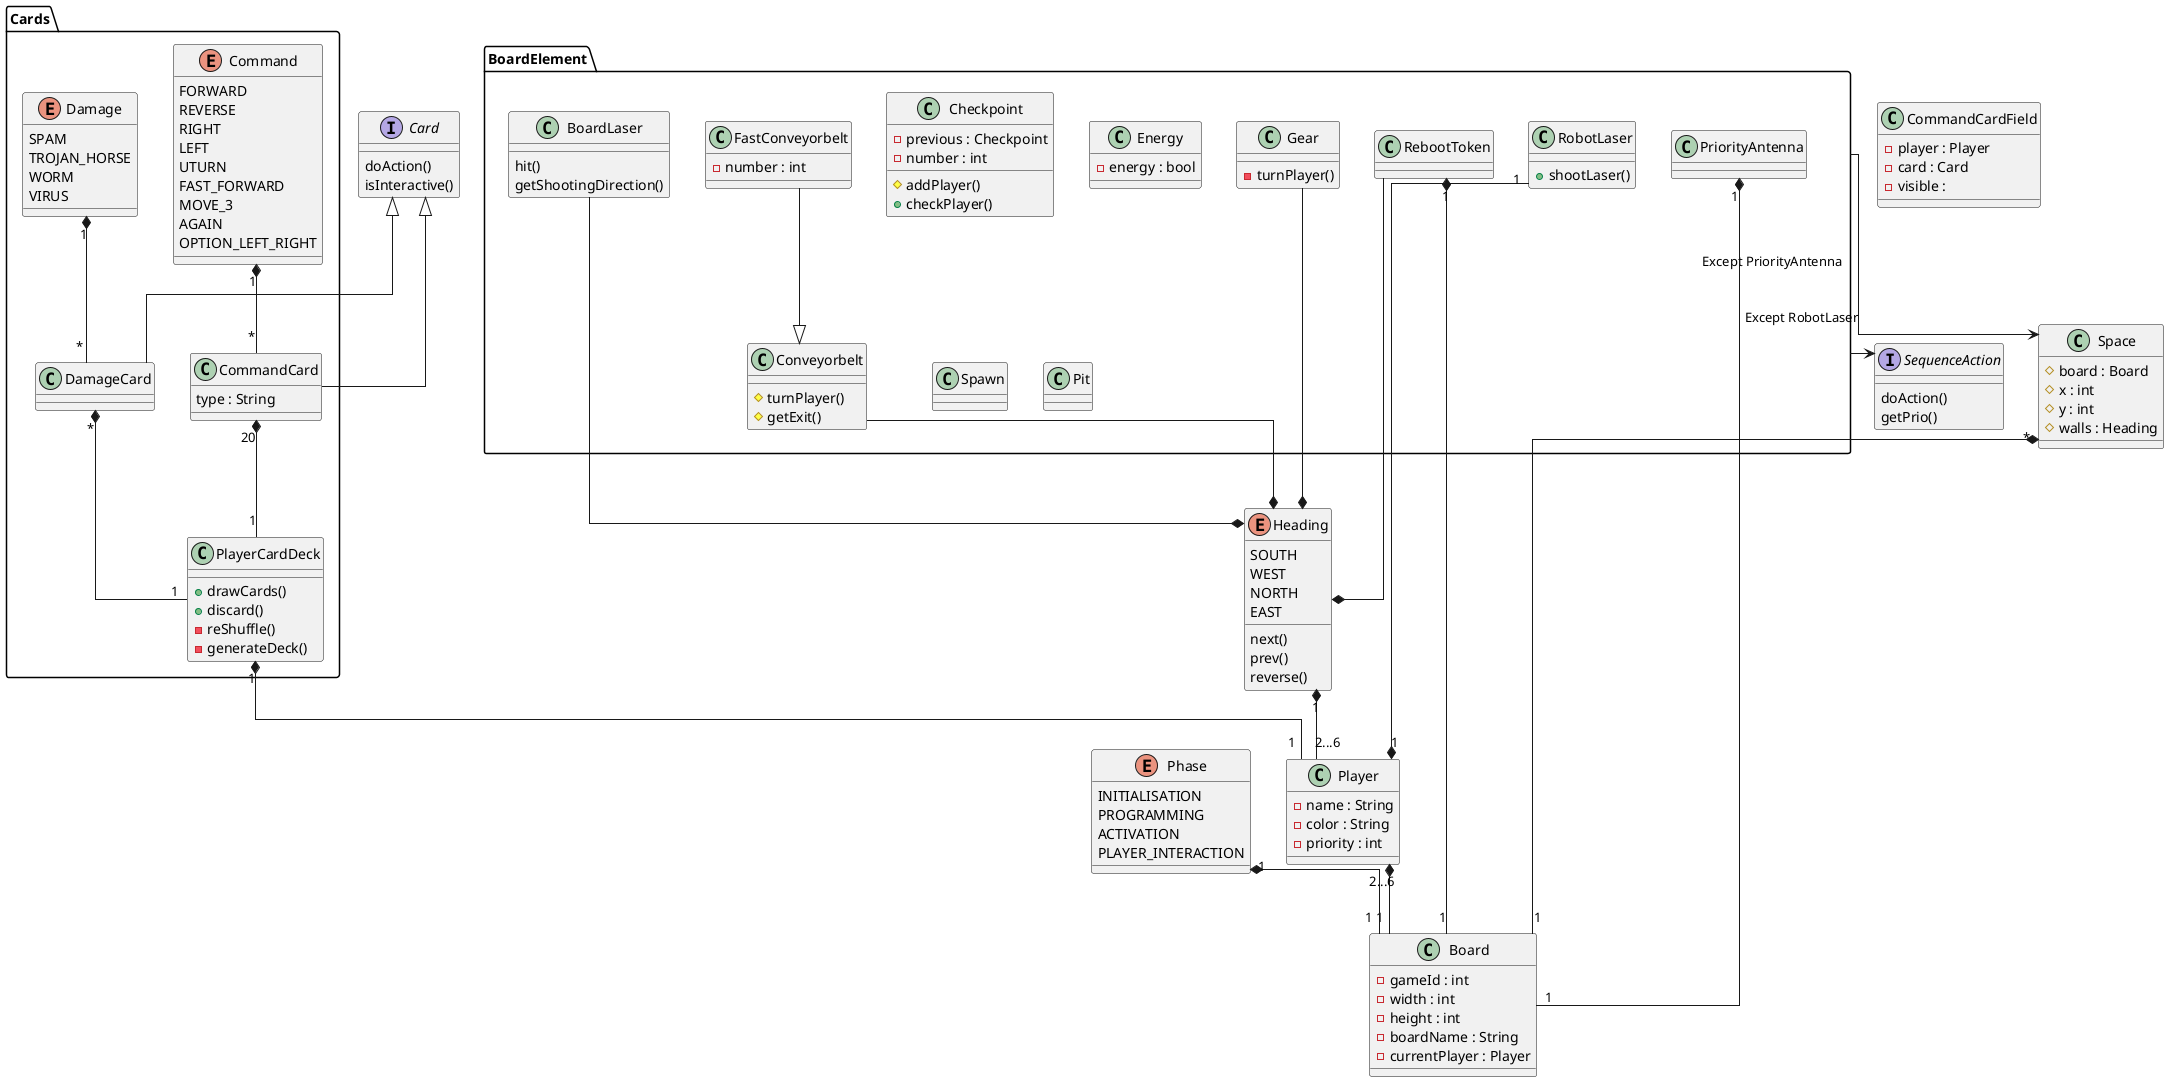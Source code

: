 @startuml
skinparam linetype ortho

enum Heading {
  SOUTH
  WEST
  NORTH
  EAST
  next()
  prev()
  reverse()
}

enum Phase {
  INITIALISATION
  PROGRAMMING
  ACTIVATION
  PLAYER_INTERACTION
}
package "Cards" {
enum Command {
  FORWARD
  REVERSE
  RIGHT
  LEFT
  UTURN
  FAST_FORWARD
  MOVE_3
  AGAIN
  OPTION_LEFT_RIGHT
}

enum Damage {
  SPAM
  TROJAN_HORSE
  WORM
  VIRUS
}
}



interface Card {
  doAction()
  isInteractive()
}

interface SequenceAction {
  doAction()
  getPrio()
}




class Player {
  - name : String
  - color : String
  - priority : int
}

class Board {
  - gameId : int
  - width : int
  - height : int
  - boardName : String
  - currentPlayer : Player
}
package "Cards" {
class PlayerCardDeck {
  + drawCards()
  + discard()
  - reShuffle()
  - generateDeck()
}


class CommandCard {
  type : String
}

class DamageCard {

}
}

class Space {
  # board : Board
  # x : int
  # y : int
  # walls : Heading
}

package "BoardElement"{
class BoardLaser {
  hit()
  getShootingDirection()
}

class Checkpoint {
  - previous : Checkpoint
  - number : int
  # addPlayer()
  + checkPlayer()
}

class Conveyorbelt {
  # turnPlayer()
  # getExit()
}

class FastConveyorbelt {
  - number : int
}

class Energy {
  - energy : bool
}

class Gear {
  - turnPlayer()
}

class RobotLaser {
  + shootLaser()
}

class Spawn

class Pit

class PriorityAntenna

class RebootToken
}

"BoardElement" --> Space : Except RobotLaser
"BoardElement" --> SequenceAction : Except PriorityAntenna

FastConveyorbelt --|> Conveyorbelt

class CommandCardField {
  - player : Player
  - card : Card
  - visible :
}

Gear --* Heading
Conveyorbelt --* Heading
BoardLaser --* Heading
RobotLaser "1" --* "1" Player
RebootToken --* Heading



Card <|-- CommandCard
Card <|-- DamageCard

PriorityAntenna "1" *-- "1" Board
RebootToken "1" *-- "1" Board
Space "*" *-- "1" Board
Player "2...6" *-- "1" Board
Heading "1" *-- "2...6" Player
Damage "1" *-- "*" DamageCard
Command "1" *-- "*" CommandCard
Phase "1" *-- "1" Board
PlayerCardDeck "1" *-- "1" Player
CommandCard "20" *-- "1" PlayerCardDeck
DamageCard "*" *-- "1" PlayerCardDeck

@enduml